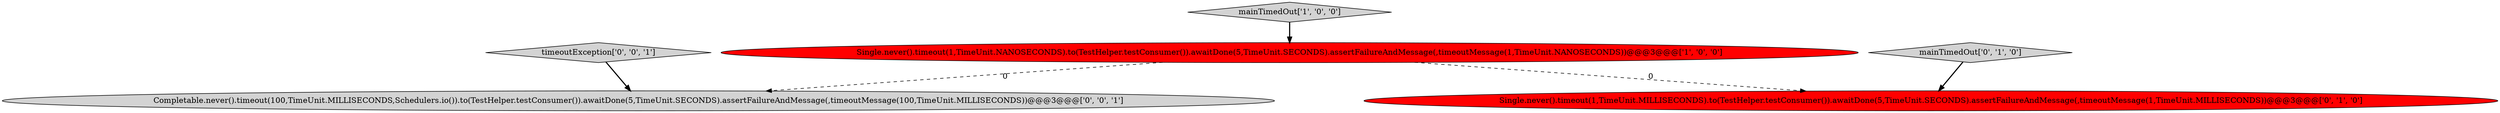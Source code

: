 digraph {
1 [style = filled, label = "Single.never().timeout(1,TimeUnit.NANOSECONDS).to(TestHelper.testConsumer()).awaitDone(5,TimeUnit.SECONDS).assertFailureAndMessage(,timeoutMessage(1,TimeUnit.NANOSECONDS))@@@3@@@['1', '0', '0']", fillcolor = red, shape = ellipse image = "AAA1AAABBB1BBB"];
5 [style = filled, label = "timeoutException['0', '0', '1']", fillcolor = lightgray, shape = diamond image = "AAA0AAABBB3BBB"];
3 [style = filled, label = "mainTimedOut['0', '1', '0']", fillcolor = lightgray, shape = diamond image = "AAA0AAABBB2BBB"];
4 [style = filled, label = "Completable.never().timeout(100,TimeUnit.MILLISECONDS,Schedulers.io()).to(TestHelper.testConsumer()).awaitDone(5,TimeUnit.SECONDS).assertFailureAndMessage(,timeoutMessage(100,TimeUnit.MILLISECONDS))@@@3@@@['0', '0', '1']", fillcolor = lightgray, shape = ellipse image = "AAA0AAABBB3BBB"];
2 [style = filled, label = "Single.never().timeout(1,TimeUnit.MILLISECONDS).to(TestHelper.testConsumer()).awaitDone(5,TimeUnit.SECONDS).assertFailureAndMessage(,timeoutMessage(1,TimeUnit.MILLISECONDS))@@@3@@@['0', '1', '0']", fillcolor = red, shape = ellipse image = "AAA1AAABBB2BBB"];
0 [style = filled, label = "mainTimedOut['1', '0', '0']", fillcolor = lightgray, shape = diamond image = "AAA0AAABBB1BBB"];
1->4 [style = dashed, label="0"];
1->2 [style = dashed, label="0"];
3->2 [style = bold, label=""];
0->1 [style = bold, label=""];
5->4 [style = bold, label=""];
}
